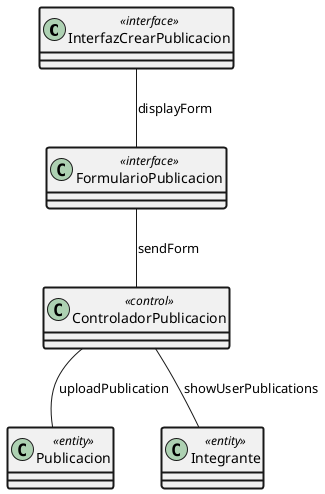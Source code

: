 @startuml diagramaUC3
skinparam ClassAttributeIconSize 0
skinparam ClassBorderThickness 2 

class "InterfazCrearPublicacion" <<interface>>
class "FormularioPublicacion" <<interface>>
class "ControladorPublicacion" <<control>>
class "Publicacion" <<entity>>
class "Integrante" <<entity>>

InterfazCrearPublicacion -- FormularioPublicacion : displayForm
FormularioPublicacion -- ControladorPublicacion : sendForm
ControladorPublicacion -- Publicacion : uploadPublication
ControladorPublicacion -- Integrante : showUserPublications
@enduml